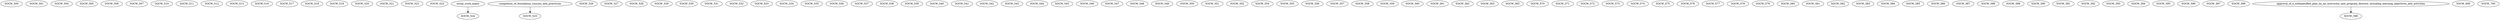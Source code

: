 digraph G {
    SOCW_500;
    SOCW_501;
    SOCW_504;
    SOCW_505;
    SOCW_506;
    SOCW_507;
    SOCW_510;
    SOCW_511;
    SOCW_512;
    SOCW_513;
    SOCW_516;
    SOCW_517;
    SOCW_518;
    SOCW_519;
    SOCW_520;
    SOCW_521;
    SOCW_522;
    SOCW_523;
    edge [color=black];
    social_work_major -> SOCW_524;
    edge [color=black];
    completion_of_foundation_courses_and_practicum -> SOCW_525;
    SOCW_526;
    SOCW_527;
    SOCW_528;
    SOCW_529;
    SOCW_530;
    SOCW_531;
    SOCW_532;
    SOCW_533;
    SOCW_534;
    SOCW_535;
    SOCW_536;
    SOCW_537;
    SOCW_538;
    SOCW_539;
    SOCW_540;
    SOCW_541;
    SOCW_542;
    SOCW_543;
    SOCW_544;
    SOCW_545;
    SOCW_546;
    SOCW_547;
    SOCW_548;
    SOCW_549;
    SOCW_550;
    SOCW_551;
    SOCW_552;
    SOCW_554;
    SOCW_555;
    SOCW_556;
    SOCW_557;
    SOCW_558;
    SOCW_559;
    SOCW_560;
    SOCW_561;
    SOCW_562;
    SOCW_563;
    SOCW_565;
    SOCW_570;
    SOCW_571;
    SOCW_572;
    SOCW_573;
    SOCW_574;
    SOCW_575;
    SOCW_576;
    SOCW_577;
    SOCW_578;
    SOCW_579;
    SOCW_580;
    SOCW_581;
    SOCW_582;
    SOCW_583;
    SOCW_584;
    SOCW_585;
    SOCW_586;
    SOCW_587;
    SOCW_588;
    SOCW_589;
    SOCW_590;
    SOCW_591;
    SOCW_592;
    SOCW_593;
    SOCW_594;
    SOCW_595;
    SOCW_596;
    SOCW_597;
    SOCW_598;
    edge [color=black];
    approval_of_a_wellspecified_plan_by_an_instructor_and_program_director_including_learning_objectives_and_activities -> SOCW_599;
    SOCW_600;
    SOCW_700;
}
